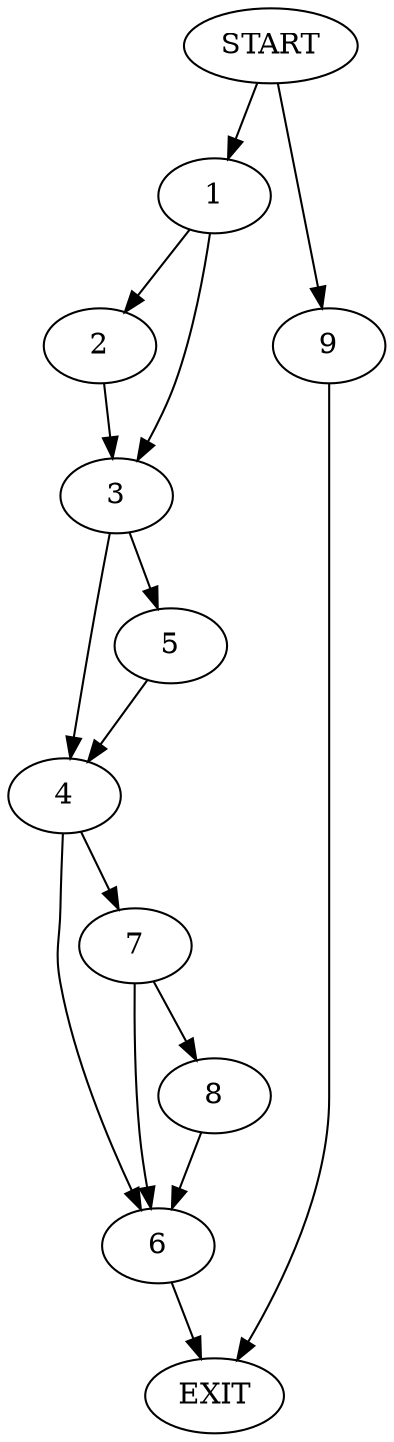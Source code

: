 digraph {
0 [label="START"]
10 [label="EXIT"]
0 -> 1
1 -> 2
1 -> 3
2 -> 3
3 -> 4
3 -> 5
5 -> 4
4 -> 6
4 -> 7
6 -> 10
7 -> 6
7 -> 8
8 -> 6
0 -> 9
9 -> 10
}
